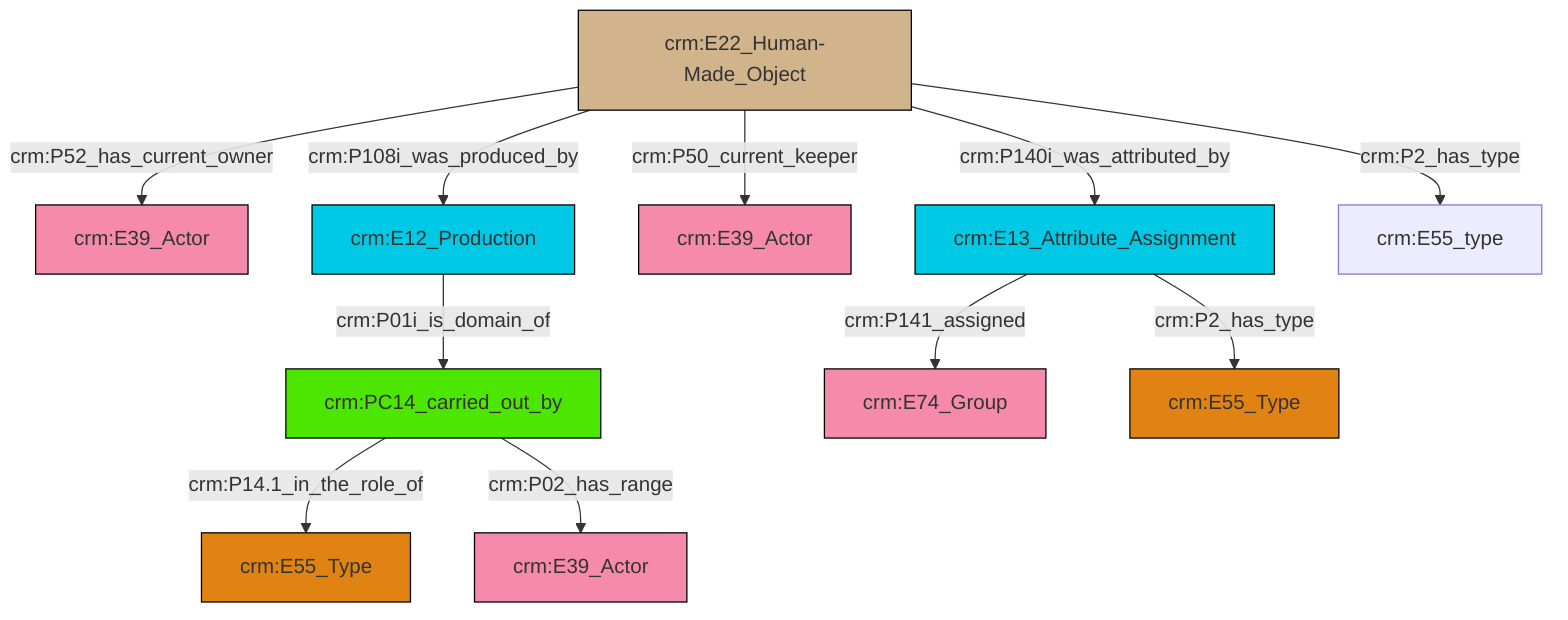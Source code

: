 graph TD
classDef Literal fill:#f2f2f2,stroke:#000000;
classDef CRM_Entity fill:#FFFFFF,stroke:#000000;
classDef Temporal_Entity fill:#00C9E6, stroke:#000000;
classDef Type fill:#E18312, stroke:#000000;
classDef Time-Span fill:#2C9C91, stroke:#000000;
classDef Appellation fill:#FFEB7F, stroke:#000000;
classDef Place fill:#008836, stroke:#000000;
classDef Persistent_Item fill:#B266B2, stroke:#000000;
classDef Conceptual_Object fill:#FFD700, stroke:#000000;
classDef Physical_Thing fill:#D2B48C, stroke:#000000;
classDef Actor fill:#f58aad, stroke:#000000;
classDef PC_Classes fill:#4ce600, stroke:#000000;
classDef Multi fill:#cccccc,stroke:#000000;

6["crm:E22_Human-Made_Object"]:::Physical_Thing -->|crm:P52_has_current_owner| 2["crm:E39_Actor"]:::Actor
4["crm:E13_Attribute_Assignment"]:::Temporal_Entity -->|crm:P141_assigned| 7["crm:E74_Group"]:::Actor
6["crm:E22_Human-Made_Object"]:::Physical_Thing -->|crm:P50_current_keeper| 11["crm:E39_Actor"]:::Actor
6["crm:E22_Human-Made_Object"]:::Physical_Thing -->|crm:P108i_was_produced_by| 12["crm:E12_Production"]:::Temporal_Entity
4["crm:E13_Attribute_Assignment"]:::Temporal_Entity -->|crm:P2_has_type| 9["crm:E55_Type"]:::Type
0["crm:PC14_carried_out_by"]:::PC_Classes -->|crm:P14.1_in_the_role_of| 13["crm:E55_Type"]:::Type
6["crm:E22_Human-Made_Object"]:::Physical_Thing -->|crm:P140i_was_attributed_by| 4["crm:E13_Attribute_Assignment"]:::Temporal_Entity
6["crm:E22_Human-Made_Object"]:::Physical_Thing -->|crm:P2_has_type| 17["crm:E55_type"]:::Default
0["crm:PC14_carried_out_by"]:::PC_Classes -->|crm:P02_has_range| 15["crm:E39_Actor"]:::Actor
12["crm:E12_Production"]:::Temporal_Entity -->|crm:P01i_is_domain_of| 0["crm:PC14_carried_out_by"]:::PC_Classes